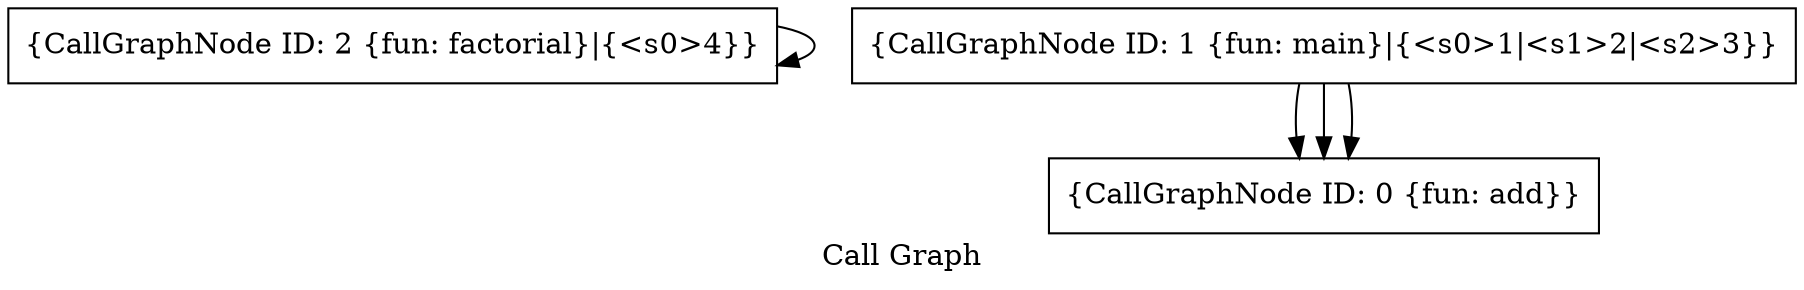digraph "Call Graph" {
	label="Call Graph";

	Node0x55b4d414d520 [shape=record,shape=box,label="{CallGraphNode ID: 2 \{fun: factorial\}|{<s0>4}}"];
	Node0x55b4d414d520:s0 -> Node0x55b4d414d520[color=black];
	Node0x55b4d414d4a0 [shape=record,shape=box,label="{CallGraphNode ID: 1 \{fun: main\}|{<s0>1|<s1>2|<s2>3}}"];
	Node0x55b4d414d4a0:s0 -> Node0x55b4d4128840[color=black];
	Node0x55b4d414d4a0:s1 -> Node0x55b4d4128840[color=black];
	Node0x55b4d414d4a0:s2 -> Node0x55b4d4128840[color=black];
	Node0x55b4d4128840 [shape=record,shape=box,label="{CallGraphNode ID: 0 \{fun: add\}}"];
}
